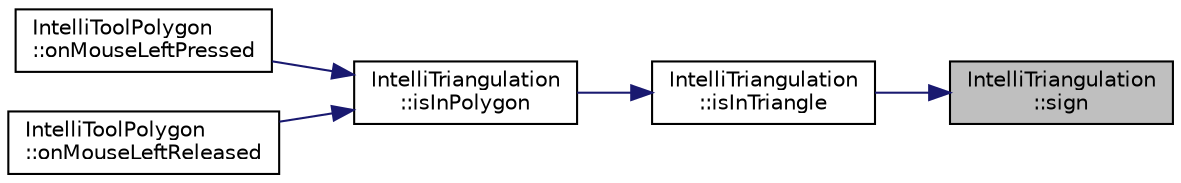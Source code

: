 digraph "IntelliTriangulation::sign"
{
 // LATEX_PDF_SIZE
  edge [fontname="Helvetica",fontsize="10",labelfontname="Helvetica",labelfontsize="10"];
  node [fontname="Helvetica",fontsize="10",shape=record];
  rankdir="RL";
  Node1 [label="IntelliTriangulation\l::sign",height=0.2,width=0.4,color="black", fillcolor="grey75", style="filled", fontcolor="black",tooltip="A function to get the 2*area of a traingle, using its determinat."];
  Node1 -> Node2 [dir="back",color="midnightblue",fontsize="10",style="solid",fontname="Helvetica"];
  Node2 [label="IntelliTriangulation\l::isInTriangle",height=0.2,width=0.4,color="black", fillcolor="white", style="filled",URL="$namespace_intelli_triangulation.html#ac150fee67fd41a451bd2592f10e00197",tooltip="A function to check if a given point is in a triangle."];
  Node2 -> Node3 [dir="back",color="midnightblue",fontsize="10",style="solid",fontname="Helvetica"];
  Node3 [label="IntelliTriangulation\l::isInPolygon",height=0.2,width=0.4,color="black", fillcolor="white", style="filled",URL="$namespace_intelli_triangulation.html#a00621e2d8708fe2e8966d7d79b64e186",tooltip="A function to check if a point lies in a polygon by checking its spanning triangles."];
  Node3 -> Node4 [dir="back",color="midnightblue",fontsize="10",style="solid",fontname="Helvetica"];
  Node4 [label="IntelliToolPolygon\l::onMouseLeftPressed",height=0.2,width=0.4,color="black", fillcolor="white", style="filled",URL="$class_intelli_tool_polygon.html#ad5d3b741be6d0647a9cdc9da2cb8bc3d",tooltip="A function managing the left click pressed of a mouse. Setting polygon points."];
  Node3 -> Node5 [dir="back",color="midnightblue",fontsize="10",style="solid",fontname="Helvetica"];
  Node5 [label="IntelliToolPolygon\l::onMouseLeftReleased",height=0.2,width=0.4,color="black", fillcolor="white", style="filled",URL="$class_intelli_tool_polygon.html#a4e1473ff408ae2e11cf6a43f6f575f21",tooltip="A function managing the left click released of a mouse. Merging the fill to the active layer."];
}
